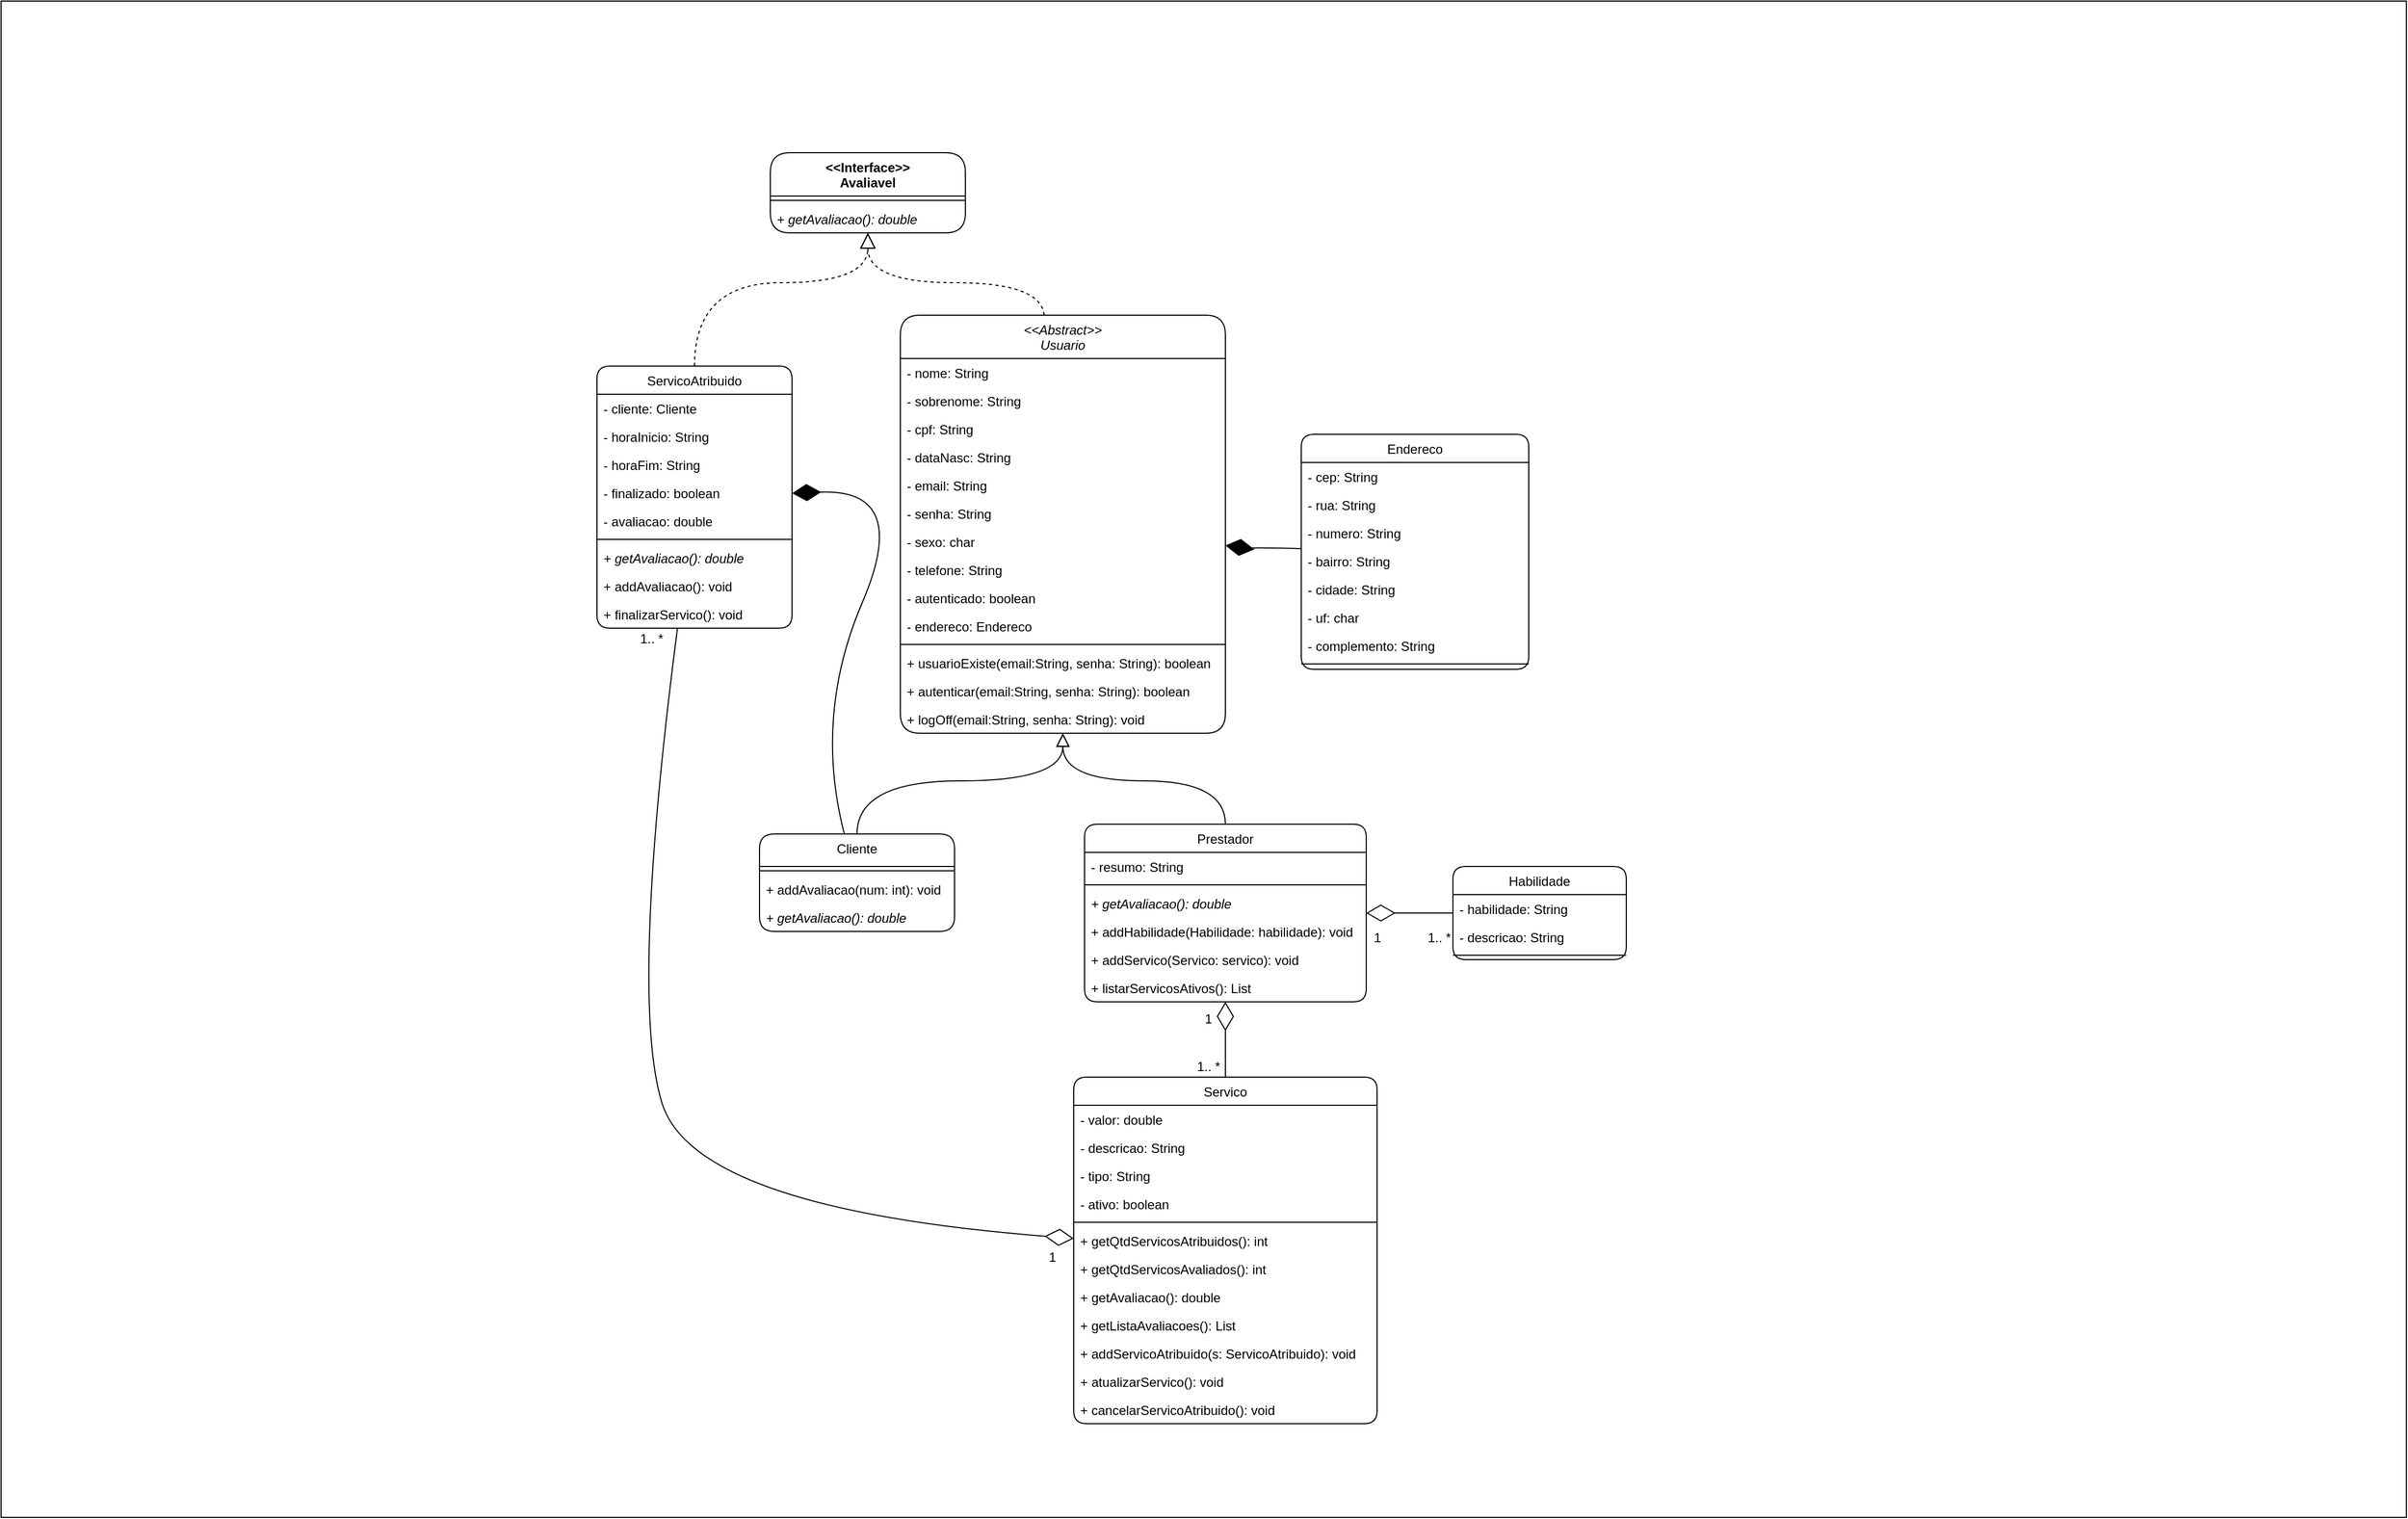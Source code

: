 <mxfile version="15.8.4" type="device"><diagram id="C5RBs43oDa-KdzZeNtuy" name="Page-1"><mxGraphModel dx="1213" dy="1068" grid="1" gridSize="10" guides="1" tooltips="1" connect="1" arrows="1" fold="1" page="0" pageScale="1" pageWidth="827" pageHeight="1169" math="0" shadow="0"><root><mxCell id="WIyWlLk6GJQsqaUBKTNV-0"/><mxCell id="WIyWlLk6GJQsqaUBKTNV-1" parent="WIyWlLk6GJQsqaUBKTNV-0"/><mxCell id="zyn8WXvZaIH6lFAB2aI0-0" value="" style="rounded=0;whiteSpace=wrap;html=1;" parent="WIyWlLk6GJQsqaUBKTNV-1" vertex="1"><mxGeometry x="-680" y="-440" width="2220" height="1400" as="geometry"/></mxCell><mxCell id="zkfFHV4jXpPFQw0GAbJ--0" value="&lt;&lt;Abstract&gt;&gt;&#10;Usuario" style="swimlane;fontStyle=2;align=center;verticalAlign=top;childLayout=stackLayout;horizontal=1;startSize=40;horizontalStack=0;resizeParent=1;resizeLast=0;collapsible=1;marginBottom=0;shadow=0;strokeWidth=1;rounded=1;" parent="WIyWlLk6GJQsqaUBKTNV-1" vertex="1"><mxGeometry x="150" y="-150" width="300" height="386" as="geometry"><mxRectangle x="230" y="140" width="160" height="26" as="alternateBounds"/></mxGeometry></mxCell><mxCell id="zkfFHV4jXpPFQw0GAbJ--1" value="- nome: String" style="text;align=left;verticalAlign=top;spacingLeft=4;spacingRight=4;overflow=hidden;rotatable=0;points=[[0,0.5],[1,0.5]];portConstraint=eastwest;rounded=1;" parent="zkfFHV4jXpPFQw0GAbJ--0" vertex="1"><mxGeometry y="40" width="300" height="26" as="geometry"/></mxCell><mxCell id="zkfFHV4jXpPFQw0GAbJ--2" value="- sobrenome: String" style="text;align=left;verticalAlign=top;spacingLeft=4;spacingRight=4;overflow=hidden;rotatable=0;points=[[0,0.5],[1,0.5]];portConstraint=eastwest;shadow=0;html=0;rounded=1;" parent="zkfFHV4jXpPFQw0GAbJ--0" vertex="1"><mxGeometry y="66" width="300" height="26" as="geometry"/></mxCell><mxCell id="zkfFHV4jXpPFQw0GAbJ--3" value="- cpf: String" style="text;align=left;verticalAlign=top;spacingLeft=4;spacingRight=4;overflow=hidden;rotatable=0;points=[[0,0.5],[1,0.5]];portConstraint=eastwest;shadow=0;html=0;rounded=1;" parent="zkfFHV4jXpPFQw0GAbJ--0" vertex="1"><mxGeometry y="92" width="300" height="26" as="geometry"/></mxCell><mxCell id="D8WixACL9fSEaVHudQqP-8" value="- dataNasc: String" style="text;align=left;verticalAlign=top;spacingLeft=4;spacingRight=4;overflow=hidden;rotatable=0;points=[[0,0.5],[1,0.5]];portConstraint=eastwest;shadow=0;html=0;rounded=1;" parent="zkfFHV4jXpPFQw0GAbJ--0" vertex="1"><mxGeometry y="118" width="300" height="26" as="geometry"/></mxCell><mxCell id="D8WixACL9fSEaVHudQqP-5" value="- email: String" style="text;align=left;verticalAlign=top;spacingLeft=4;spacingRight=4;overflow=hidden;rotatable=0;points=[[0,0.5],[1,0.5]];portConstraint=eastwest;shadow=0;html=0;rounded=1;" parent="zkfFHV4jXpPFQw0GAbJ--0" vertex="1"><mxGeometry y="144" width="300" height="26" as="geometry"/></mxCell><mxCell id="D8WixACL9fSEaVHudQqP-6" value="- senha: String" style="text;align=left;verticalAlign=top;spacingLeft=4;spacingRight=4;overflow=hidden;rotatable=0;points=[[0,0.5],[1,0.5]];portConstraint=eastwest;shadow=0;html=0;rounded=1;" parent="zkfFHV4jXpPFQw0GAbJ--0" vertex="1"><mxGeometry y="170" width="300" height="26" as="geometry"/></mxCell><mxCell id="D8WixACL9fSEaVHudQqP-7" value="- sexo: char" style="text;align=left;verticalAlign=top;spacingLeft=4;spacingRight=4;overflow=hidden;rotatable=0;points=[[0,0.5],[1,0.5]];portConstraint=eastwest;shadow=0;html=0;rounded=1;" parent="zkfFHV4jXpPFQw0GAbJ--0" vertex="1"><mxGeometry y="196" width="300" height="26" as="geometry"/></mxCell><mxCell id="D8WixACL9fSEaVHudQqP-4" value="- telefone: String" style="text;align=left;verticalAlign=top;spacingLeft=4;spacingRight=4;overflow=hidden;rotatable=0;points=[[0,0.5],[1,0.5]];portConstraint=eastwest;shadow=0;html=0;rounded=1;" parent="zkfFHV4jXpPFQw0GAbJ--0" vertex="1"><mxGeometry y="222" width="300" height="26" as="geometry"/></mxCell><mxCell id="dWXw0dy_GpNB4aG-Jk_U-0" value="- autenticado: boolean" style="text;align=left;verticalAlign=top;spacingLeft=4;spacingRight=4;overflow=hidden;rotatable=0;points=[[0,0.5],[1,0.5]];portConstraint=eastwest;shadow=0;html=0;rounded=1;" parent="zkfFHV4jXpPFQw0GAbJ--0" vertex="1"><mxGeometry y="248" width="300" height="26" as="geometry"/></mxCell><mxCell id="D8WixACL9fSEaVHudQqP-12" value="- endereco: Endereco" style="text;align=left;verticalAlign=top;spacingLeft=4;spacingRight=4;overflow=hidden;rotatable=0;points=[[0,0.5],[1,0.5]];portConstraint=eastwest;shadow=0;html=0;rounded=1;" parent="zkfFHV4jXpPFQw0GAbJ--0" vertex="1"><mxGeometry y="274" width="300" height="26" as="geometry"/></mxCell><mxCell id="zkfFHV4jXpPFQw0GAbJ--4" value="" style="line;html=1;strokeWidth=1;align=left;verticalAlign=middle;spacingTop=-1;spacingLeft=3;spacingRight=3;rotatable=0;labelPosition=right;points=[];portConstraint=eastwest;rounded=1;" parent="zkfFHV4jXpPFQw0GAbJ--0" vertex="1"><mxGeometry y="300" width="300" height="8" as="geometry"/></mxCell><mxCell id="VQRVEhtyrzhf-ed0YvSU-0" value="+ usuarioExiste(email:String, senha: String): boolean" style="text;align=left;verticalAlign=top;spacingLeft=4;spacingRight=4;overflow=hidden;rotatable=0;points=[[0,0.5],[1,0.5]];portConstraint=eastwest;shadow=0;html=0;fontStyle=0;rounded=1;" parent="zkfFHV4jXpPFQw0GAbJ--0" vertex="1"><mxGeometry y="308" width="300" height="26" as="geometry"/></mxCell><mxCell id="WeX24W2AgefdUhldAB5h-1" value="+ autenticar(email:String, senha: String): boolean" style="text;align=left;verticalAlign=top;spacingLeft=4;spacingRight=4;overflow=hidden;rotatable=0;points=[[0,0.5],[1,0.5]];portConstraint=eastwest;shadow=0;html=0;fontStyle=0;rounded=1;" parent="zkfFHV4jXpPFQw0GAbJ--0" vertex="1"><mxGeometry y="334" width="300" height="26" as="geometry"/></mxCell><mxCell id="QJq_XfztTQXXngEvOtXv-24" value="+ logOff(email:String, senha: String): void" style="text;align=left;verticalAlign=top;spacingLeft=4;spacingRight=4;overflow=hidden;rotatable=0;points=[[0,0.5],[1,0.5]];portConstraint=eastwest;shadow=0;html=0;fontStyle=0;rounded=1;" parent="zkfFHV4jXpPFQw0GAbJ--0" vertex="1"><mxGeometry y="360" width="300" height="26" as="geometry"/></mxCell><mxCell id="zkfFHV4jXpPFQw0GAbJ--6" value="Cliente" style="swimlane;fontStyle=0;align=center;verticalAlign=top;childLayout=stackLayout;horizontal=1;startSize=30;horizontalStack=0;resizeParent=1;resizeLast=0;collapsible=1;marginBottom=0;shadow=0;strokeWidth=1;rounded=1;" parent="WIyWlLk6GJQsqaUBKTNV-1" vertex="1"><mxGeometry x="20" y="329" width="180" height="90" as="geometry"><mxRectangle x="130" y="380" width="160" height="26" as="alternateBounds"/></mxGeometry></mxCell><mxCell id="zkfFHV4jXpPFQw0GAbJ--9" value="" style="line;html=1;strokeWidth=1;align=left;verticalAlign=middle;spacingTop=-1;spacingLeft=3;spacingRight=3;rotatable=0;labelPosition=right;points=[];portConstraint=eastwest;rounded=1;" parent="zkfFHV4jXpPFQw0GAbJ--6" vertex="1"><mxGeometry y="30" width="180" height="8" as="geometry"/></mxCell><mxCell id="QJq_XfztTQXXngEvOtXv-13" value="+ addAvaliacao(num: int): void" style="text;strokeColor=none;fillColor=none;align=left;verticalAlign=top;spacingLeft=4;spacingRight=4;overflow=hidden;rotatable=0;points=[[0,0.5],[1,0.5]];portConstraint=eastwest;fontStyle=0;rounded=1;" parent="zkfFHV4jXpPFQw0GAbJ--6" vertex="1"><mxGeometry y="38" width="180" height="26" as="geometry"/></mxCell><mxCell id="VQRVEhtyrzhf-ed0YvSU-1" value="+ getAvaliacao(): double" style="text;align=left;verticalAlign=top;spacingLeft=4;spacingRight=4;overflow=hidden;rotatable=0;points=[[0,0.5],[1,0.5]];portConstraint=eastwest;shadow=0;html=0;fontStyle=2;rounded=1;" parent="zkfFHV4jXpPFQw0GAbJ--6" vertex="1"><mxGeometry y="64" width="180" height="26" as="geometry"/></mxCell><mxCell id="zkfFHV4jXpPFQw0GAbJ--12" value="" style="endArrow=block;endSize=10;endFill=0;shadow=0;strokeWidth=1;edgeStyle=elbowEdgeStyle;elbow=vertical;entryX=0.5;entryY=1;entryDx=0;entryDy=0;curved=1;startArrow=none;" parent="WIyWlLk6GJQsqaUBKTNV-1" source="zkfFHV4jXpPFQw0GAbJ--6" target="zkfFHV4jXpPFQw0GAbJ--0" edge="1"><mxGeometry width="160" relative="1" as="geometry"><mxPoint x="60" y="220" as="sourcePoint"/><mxPoint x="200" y="203" as="targetPoint"/><Array as="points"><mxPoint x="280" y="280"/><mxPoint x="390" y="320"/><mxPoint x="380" y="300"/></Array></mxGeometry></mxCell><mxCell id="zkfFHV4jXpPFQw0GAbJ--13" value="Prestador" style="swimlane;fontStyle=0;align=center;verticalAlign=top;childLayout=stackLayout;horizontal=1;startSize=26;horizontalStack=0;resizeParent=1;resizeLast=0;collapsible=1;marginBottom=0;shadow=0;strokeWidth=1;rounded=1;" parent="WIyWlLk6GJQsqaUBKTNV-1" vertex="1"><mxGeometry x="320" y="320" width="260" height="164" as="geometry"><mxRectangle x="340" y="380" width="170" height="26" as="alternateBounds"/></mxGeometry></mxCell><mxCell id="zkfFHV4jXpPFQw0GAbJ--14" value="- resumo: String" style="text;align=left;verticalAlign=top;spacingLeft=4;spacingRight=4;overflow=hidden;rotatable=0;points=[[0,0.5],[1,0.5]];portConstraint=eastwest;rounded=1;" parent="zkfFHV4jXpPFQw0GAbJ--13" vertex="1"><mxGeometry y="26" width="260" height="26" as="geometry"/></mxCell><mxCell id="zkfFHV4jXpPFQw0GAbJ--15" value="" style="line;html=1;strokeWidth=1;align=left;verticalAlign=middle;spacingTop=-1;spacingLeft=3;spacingRight=3;rotatable=0;labelPosition=right;points=[];portConstraint=eastwest;rounded=1;" parent="zkfFHV4jXpPFQw0GAbJ--13" vertex="1"><mxGeometry y="52" width="260" height="8" as="geometry"/></mxCell><mxCell id="QJq_XfztTQXXngEvOtXv-20" value="+ getAvaliacao(): double" style="text;strokeColor=none;fillColor=none;align=left;verticalAlign=top;spacingLeft=4;spacingRight=4;overflow=hidden;rotatable=0;points=[[0,0.5],[1,0.5]];portConstraint=eastwest;fontStyle=2;rounded=1;" parent="zkfFHV4jXpPFQw0GAbJ--13" vertex="1"><mxGeometry y="60" width="260" height="26" as="geometry"/></mxCell><mxCell id="D8WixACL9fSEaVHudQqP-20" value="+ addHabilidade(Habilidade: habilidade): void" style="text;align=left;verticalAlign=top;spacingLeft=4;spacingRight=4;overflow=hidden;rotatable=0;points=[[0,0.5],[1,0.5]];portConstraint=eastwest;rounded=1;" parent="zkfFHV4jXpPFQw0GAbJ--13" vertex="1"><mxGeometry y="86" width="260" height="26" as="geometry"/></mxCell><mxCell id="D8WixACL9fSEaVHudQqP-21" value="+ addServico(Servico: servico): void" style="text;align=left;verticalAlign=top;spacingLeft=4;spacingRight=4;overflow=hidden;rotatable=0;points=[[0,0.5],[1,0.5]];portConstraint=eastwest;rounded=1;" parent="zkfFHV4jXpPFQw0GAbJ--13" vertex="1"><mxGeometry y="112" width="260" height="26" as="geometry"/></mxCell><mxCell id="zkfFHV4jXpPFQw0GAbJ--10" value="+ listarServicosAtivos(): List" style="text;align=left;verticalAlign=top;spacingLeft=4;spacingRight=4;overflow=hidden;rotatable=0;points=[[0,0.5],[1,0.5]];portConstraint=eastwest;fontStyle=0;rounded=1;" parent="zkfFHV4jXpPFQw0GAbJ--13" vertex="1"><mxGeometry y="138" width="260" height="26" as="geometry"/></mxCell><mxCell id="zkfFHV4jXpPFQw0GAbJ--16" value="" style="endArrow=block;endSize=10;endFill=0;shadow=0;strokeWidth=1;edgeStyle=elbowEdgeStyle;elbow=vertical;entryX=0.5;entryY=1;entryDx=0;entryDy=0;curved=1;" parent="WIyWlLk6GJQsqaUBKTNV-1" source="zkfFHV4jXpPFQw0GAbJ--13" target="zkfFHV4jXpPFQw0GAbJ--0" edge="1"><mxGeometry width="160" relative="1" as="geometry"><mxPoint x="210" y="373" as="sourcePoint"/><mxPoint x="310" y="271" as="targetPoint"/><Array as="points"><mxPoint x="280" y="280"/><mxPoint x="400" y="320"/><mxPoint x="470" y="300"/></Array></mxGeometry></mxCell><mxCell id="zkfFHV4jXpPFQw0GAbJ--17" value="Endereco" style="swimlane;fontStyle=0;align=center;verticalAlign=top;childLayout=stackLayout;horizontal=1;startSize=26;horizontalStack=0;resizeParent=1;resizeLast=0;collapsible=1;marginBottom=0;shadow=0;strokeWidth=1;rounded=1;" parent="WIyWlLk6GJQsqaUBKTNV-1" vertex="1"><mxGeometry x="520" y="-40" width="210" height="217" as="geometry"><mxRectangle x="550" y="140" width="160" height="26" as="alternateBounds"/></mxGeometry></mxCell><mxCell id="zkfFHV4jXpPFQw0GAbJ--18" value="- cep: String" style="text;align=left;verticalAlign=top;spacingLeft=4;spacingRight=4;overflow=hidden;rotatable=0;points=[[0,0.5],[1,0.5]];portConstraint=eastwest;rounded=1;" parent="zkfFHV4jXpPFQw0GAbJ--17" vertex="1"><mxGeometry y="26" width="210" height="26" as="geometry"/></mxCell><mxCell id="zkfFHV4jXpPFQw0GAbJ--19" value="- rua: String" style="text;align=left;verticalAlign=top;spacingLeft=4;spacingRight=4;overflow=hidden;rotatable=0;points=[[0,0.5],[1,0.5]];portConstraint=eastwest;shadow=0;html=0;rounded=1;" parent="zkfFHV4jXpPFQw0GAbJ--17" vertex="1"><mxGeometry y="52" width="210" height="26" as="geometry"/></mxCell><mxCell id="zkfFHV4jXpPFQw0GAbJ--20" value="- numero: String" style="text;align=left;verticalAlign=top;spacingLeft=4;spacingRight=4;overflow=hidden;rotatable=0;points=[[0,0.5],[1,0.5]];portConstraint=eastwest;shadow=0;html=0;rounded=1;" parent="zkfFHV4jXpPFQw0GAbJ--17" vertex="1"><mxGeometry y="78" width="210" height="26" as="geometry"/></mxCell><mxCell id="zkfFHV4jXpPFQw0GAbJ--21" value="- bairro: String" style="text;align=left;verticalAlign=top;spacingLeft=4;spacingRight=4;overflow=hidden;rotatable=0;points=[[0,0.5],[1,0.5]];portConstraint=eastwest;shadow=0;html=0;rounded=1;" parent="zkfFHV4jXpPFQw0GAbJ--17" vertex="1"><mxGeometry y="104" width="210" height="26" as="geometry"/></mxCell><mxCell id="zkfFHV4jXpPFQw0GAbJ--22" value="- cidade: String" style="text;align=left;verticalAlign=top;spacingLeft=4;spacingRight=4;overflow=hidden;rotatable=0;points=[[0,0.5],[1,0.5]];portConstraint=eastwest;shadow=0;html=0;rounded=1;" parent="zkfFHV4jXpPFQw0GAbJ--17" vertex="1"><mxGeometry y="130" width="210" height="26" as="geometry"/></mxCell><mxCell id="D8WixACL9fSEaVHudQqP-10" value="- uf: char" style="text;align=left;verticalAlign=top;spacingLeft=4;spacingRight=4;overflow=hidden;rotatable=0;points=[[0,0.5],[1,0.5]];portConstraint=eastwest;shadow=0;html=0;rounded=1;" parent="zkfFHV4jXpPFQw0GAbJ--17" vertex="1"><mxGeometry y="156" width="210" height="26" as="geometry"/></mxCell><mxCell id="D8WixACL9fSEaVHudQqP-9" value="- complemento: String" style="text;align=left;verticalAlign=top;spacingLeft=4;spacingRight=4;overflow=hidden;rotatable=0;points=[[0,0.5],[1,0.5]];portConstraint=eastwest;shadow=0;html=0;rounded=1;" parent="zkfFHV4jXpPFQw0GAbJ--17" vertex="1"><mxGeometry y="182" width="210" height="26" as="geometry"/></mxCell><mxCell id="zkfFHV4jXpPFQw0GAbJ--23" value="" style="line;html=1;strokeWidth=1;align=left;verticalAlign=middle;spacingTop=-1;spacingLeft=3;spacingRight=3;rotatable=0;labelPosition=right;points=[];portConstraint=eastwest;rounded=1;" parent="zkfFHV4jXpPFQw0GAbJ--17" vertex="1"><mxGeometry y="208" width="210" height="8" as="geometry"/></mxCell><mxCell id="D8WixACL9fSEaVHudQqP-0" value="Habilidade&#10;" style="swimlane;fontStyle=0;align=center;verticalAlign=top;childLayout=stackLayout;horizontal=1;startSize=26;horizontalStack=0;resizeParent=1;resizeLast=0;collapsible=1;marginBottom=0;shadow=0;strokeWidth=1;rounded=1;" parent="WIyWlLk6GJQsqaUBKTNV-1" vertex="1"><mxGeometry x="660" y="359" width="160" height="86" as="geometry"><mxRectangle x="340" y="380" width="170" height="26" as="alternateBounds"/></mxGeometry></mxCell><mxCell id="D8WixACL9fSEaVHudQqP-1" value="- habilidade: String" style="text;align=left;verticalAlign=top;spacingLeft=4;spacingRight=4;overflow=hidden;rotatable=0;points=[[0,0.5],[1,0.5]];portConstraint=eastwest;rounded=1;" parent="D8WixACL9fSEaVHudQqP-0" vertex="1"><mxGeometry y="26" width="160" height="26" as="geometry"/></mxCell><mxCell id="D8WixACL9fSEaVHudQqP-13" value="- descricao: String" style="text;align=left;verticalAlign=top;spacingLeft=4;spacingRight=4;overflow=hidden;rotatable=0;points=[[0,0.5],[1,0.5]];portConstraint=eastwest;rounded=1;" parent="D8WixACL9fSEaVHudQqP-0" vertex="1"><mxGeometry y="52" width="160" height="26" as="geometry"/></mxCell><mxCell id="D8WixACL9fSEaVHudQqP-2" value="" style="line;html=1;strokeWidth=1;align=left;verticalAlign=middle;spacingTop=-1;spacingLeft=3;spacingRight=3;rotatable=0;labelPosition=right;points=[];portConstraint=eastwest;rounded=1;" parent="D8WixACL9fSEaVHudQqP-0" vertex="1"><mxGeometry y="78" width="160" height="8" as="geometry"/></mxCell><mxCell id="D8WixACL9fSEaVHudQqP-3" value="" style="endArrow=diamondThin;endFill=0;endSize=24;html=1;curved=1;" parent="WIyWlLk6GJQsqaUBKTNV-1" source="D8WixACL9fSEaVHudQqP-0" target="zkfFHV4jXpPFQw0GAbJ--13" edge="1"><mxGeometry width="160" relative="1" as="geometry"><mxPoint x="340" y="360" as="sourcePoint"/><mxPoint x="500" y="360" as="targetPoint"/></mxGeometry></mxCell><mxCell id="D8WixACL9fSEaVHudQqP-11" value="" style="endArrow=diamondThin;endFill=1;endSize=24;html=1;curved=1;" parent="WIyWlLk6GJQsqaUBKTNV-1" source="zkfFHV4jXpPFQw0GAbJ--17" target="zkfFHV4jXpPFQw0GAbJ--0" edge="1"><mxGeometry width="160" relative="1" as="geometry"><mxPoint x="520" y="160" as="sourcePoint"/><mxPoint x="680" y="160" as="targetPoint"/><Array as="points"><mxPoint x="460" y="64"/></Array></mxGeometry></mxCell><mxCell id="D8WixACL9fSEaVHudQqP-15" value="Servico" style="swimlane;fontStyle=0;align=center;verticalAlign=top;childLayout=stackLayout;horizontal=1;startSize=26;horizontalStack=0;resizeParent=1;resizeLast=0;collapsible=1;marginBottom=0;shadow=0;strokeWidth=1;rounded=1;" parent="WIyWlLk6GJQsqaUBKTNV-1" vertex="1"><mxGeometry x="310" y="553.5" width="280" height="320" as="geometry"><mxRectangle x="340" y="380" width="170" height="26" as="alternateBounds"/></mxGeometry></mxCell><mxCell id="D8WixACL9fSEaVHudQqP-16" value="- valor: double" style="text;align=left;verticalAlign=top;spacingLeft=4;spacingRight=4;overflow=hidden;rotatable=0;points=[[0,0.5],[1,0.5]];portConstraint=eastwest;rounded=1;" parent="D8WixACL9fSEaVHudQqP-15" vertex="1"><mxGeometry y="26" width="280" height="26" as="geometry"/></mxCell><mxCell id="D8WixACL9fSEaVHudQqP-17" value="- descricao: String" style="text;align=left;verticalAlign=top;spacingLeft=4;spacingRight=4;overflow=hidden;rotatable=0;points=[[0,0.5],[1,0.5]];portConstraint=eastwest;rounded=1;" parent="D8WixACL9fSEaVHudQqP-15" vertex="1"><mxGeometry y="52" width="280" height="26" as="geometry"/></mxCell><mxCell id="D8WixACL9fSEaVHudQqP-26" value="- tipo: String" style="text;align=left;verticalAlign=top;spacingLeft=4;spacingRight=4;overflow=hidden;rotatable=0;points=[[0,0.5],[1,0.5]];portConstraint=eastwest;rounded=1;" parent="D8WixACL9fSEaVHudQqP-15" vertex="1"><mxGeometry y="78" width="280" height="26" as="geometry"/></mxCell><mxCell id="hD7npg4LWTfFkysgxSxe-1" value="- ativo: boolean" style="text;align=left;verticalAlign=top;spacingLeft=4;spacingRight=4;overflow=hidden;rotatable=0;points=[[0,0.5],[1,0.5]];portConstraint=eastwest;rounded=1;" parent="D8WixACL9fSEaVHudQqP-15" vertex="1"><mxGeometry y="104" width="280" height="26" as="geometry"/></mxCell><mxCell id="D8WixACL9fSEaVHudQqP-18" value="" style="line;html=1;strokeWidth=1;align=left;verticalAlign=middle;spacingTop=-1;spacingLeft=3;spacingRight=3;rotatable=0;labelPosition=right;points=[];portConstraint=eastwest;rounded=1;" parent="D8WixACL9fSEaVHudQqP-15" vertex="1"><mxGeometry y="130" width="280" height="8" as="geometry"/></mxCell><mxCell id="QJq_XfztTQXXngEvOtXv-19" value="+ getQtdServicosAtribuidos(): int" style="text;align=left;verticalAlign=top;spacingLeft=4;spacingRight=4;overflow=hidden;rotatable=0;points=[[0,0.5],[1,0.5]];portConstraint=eastwest;fontStyle=0;rounded=1;" parent="D8WixACL9fSEaVHudQqP-15" vertex="1"><mxGeometry y="138" width="280" height="26" as="geometry"/></mxCell><mxCell id="3nd6FxYxtvyySITt42S5-1" value="+ getQtdServicosAvaliados(): int" style="text;align=left;verticalAlign=top;spacingLeft=4;spacingRight=4;overflow=hidden;rotatable=0;points=[[0,0.5],[1,0.5]];portConstraint=eastwest;fontStyle=0;rounded=1;" parent="D8WixACL9fSEaVHudQqP-15" vertex="1"><mxGeometry y="164" width="280" height="26" as="geometry"/></mxCell><mxCell id="QJq_XfztTQXXngEvOtXv-18" value="+ getAvaliacao(): double" style="text;strokeColor=none;fillColor=none;align=left;verticalAlign=top;spacingLeft=4;spacingRight=4;overflow=hidden;rotatable=0;points=[[0,0.5],[1,0.5]];portConstraint=eastwest;fontStyle=0;rounded=1;" parent="D8WixACL9fSEaVHudQqP-15" vertex="1"><mxGeometry y="190" width="280" height="26" as="geometry"/></mxCell><mxCell id="3nd6FxYxtvyySITt42S5-2" value="+ getListaAvaliacoes(): List" style="text;strokeColor=none;fillColor=none;align=left;verticalAlign=top;spacingLeft=4;spacingRight=4;overflow=hidden;rotatable=0;points=[[0,0.5],[1,0.5]];portConstraint=eastwest;fontStyle=0;rounded=1;" parent="D8WixACL9fSEaVHudQqP-15" vertex="1"><mxGeometry y="216" width="280" height="26" as="geometry"/></mxCell><mxCell id="QJq_XfztTQXXngEvOtXv-10" value="+ addServicoAtribuido(s: ServicoAtribuido): void" style="text;align=left;verticalAlign=top;spacingLeft=4;spacingRight=4;overflow=hidden;rotatable=0;points=[[0,0.5],[1,0.5]];portConstraint=eastwest;fontStyle=0;rounded=1;" parent="D8WixACL9fSEaVHudQqP-15" vertex="1"><mxGeometry y="242" width="280" height="26" as="geometry"/></mxCell><mxCell id="dWXw0dy_GpNB4aG-Jk_U-10" value="+ atualizarServico(): void" style="text;align=left;verticalAlign=top;spacingLeft=4;spacingRight=4;overflow=hidden;rotatable=0;points=[[0,0.5],[1,0.5]];portConstraint=eastwest;fontStyle=0;rounded=1;" parent="D8WixACL9fSEaVHudQqP-15" vertex="1"><mxGeometry y="268" width="280" height="26" as="geometry"/></mxCell><mxCell id="dWXw0dy_GpNB4aG-Jk_U-12" value="+ cancelarServicoAtribuido(): void" style="text;align=left;verticalAlign=top;spacingLeft=4;spacingRight=4;overflow=hidden;rotatable=0;points=[[0,0.5],[1,0.5]];portConstraint=eastwest;fontStyle=0;rounded=1;" parent="D8WixACL9fSEaVHudQqP-15" vertex="1"><mxGeometry y="294" width="280" height="26" as="geometry"/></mxCell><mxCell id="D8WixACL9fSEaVHudQqP-19" value="" style="endArrow=diamondThin;endFill=0;endSize=24;html=1;curved=1;" parent="WIyWlLk6GJQsqaUBKTNV-1" source="D8WixACL9fSEaVHudQqP-15" target="zkfFHV4jXpPFQw0GAbJ--13" edge="1"><mxGeometry width="160" relative="1" as="geometry"><mxPoint x="400" y="490" as="sourcePoint"/><mxPoint x="420" y="456" as="targetPoint"/><Array as="points"/></mxGeometry></mxCell><mxCell id="D8WixACL9fSEaVHudQqP-27" value="1.. *" style="text;html=1;align=center;verticalAlign=middle;resizable=0;points=[];autosize=1;strokeColor=none;fillColor=none;rounded=1;" parent="WIyWlLk6GJQsqaUBKTNV-1" vertex="1"><mxGeometry x="414" y="533.5" width="40" height="20" as="geometry"/></mxCell><mxCell id="D8WixACL9fSEaVHudQqP-28" value="1" style="text;html=1;align=center;verticalAlign=middle;resizable=0;points=[];autosize=1;strokeColor=none;fillColor=none;rounded=1;" parent="WIyWlLk6GJQsqaUBKTNV-1" vertex="1"><mxGeometry x="424" y="490" width="20" height="20" as="geometry"/></mxCell><mxCell id="D8WixACL9fSEaVHudQqP-29" value="1.. *" style="text;html=1;align=center;verticalAlign=middle;resizable=0;points=[];autosize=1;strokeColor=none;fillColor=none;rounded=1;" parent="WIyWlLk6GJQsqaUBKTNV-1" vertex="1"><mxGeometry x="627" y="415" width="40" height="20" as="geometry"/></mxCell><mxCell id="D8WixACL9fSEaVHudQqP-30" value="1" style="text;html=1;align=center;verticalAlign=middle;resizable=0;points=[];autosize=1;strokeColor=none;fillColor=none;rounded=1;" parent="WIyWlLk6GJQsqaUBKTNV-1" vertex="1"><mxGeometry x="580" y="415" width="20" height="20" as="geometry"/></mxCell><mxCell id="dWXw0dy_GpNB4aG-Jk_U-1" value="ServicoAtribuido" style="swimlane;fontStyle=0;align=center;verticalAlign=top;childLayout=stackLayout;horizontal=1;startSize=26;horizontalStack=0;resizeParent=1;resizeLast=0;collapsible=1;marginBottom=0;shadow=0;strokeWidth=1;rounded=1;" parent="WIyWlLk6GJQsqaUBKTNV-1" vertex="1"><mxGeometry x="-130" y="-103" width="180" height="242" as="geometry"><mxRectangle x="340" y="380" width="170" height="26" as="alternateBounds"/></mxGeometry></mxCell><mxCell id="dWXw0dy_GpNB4aG-Jk_U-8" value="- cliente: Cliente" style="text;align=left;verticalAlign=top;spacingLeft=4;spacingRight=4;overflow=hidden;rotatable=0;points=[[0,0.5],[1,0.5]];portConstraint=eastwest;rounded=1;" parent="dWXw0dy_GpNB4aG-Jk_U-1" vertex="1"><mxGeometry y="26" width="180" height="26" as="geometry"/></mxCell><mxCell id="QJq_XfztTQXXngEvOtXv-21" value="- horaInicio: String" style="text;align=left;verticalAlign=top;spacingLeft=4;spacingRight=4;overflow=hidden;rotatable=0;points=[[0,0.5],[1,0.5]];portConstraint=eastwest;rounded=1;" parent="dWXw0dy_GpNB4aG-Jk_U-1" vertex="1"><mxGeometry y="52" width="180" height="26" as="geometry"/></mxCell><mxCell id="dWXw0dy_GpNB4aG-Jk_U-13" value="- horaFim: String" style="text;align=left;verticalAlign=top;spacingLeft=4;spacingRight=4;overflow=hidden;rotatable=0;points=[[0,0.5],[1,0.5]];portConstraint=eastwest;rounded=1;" parent="dWXw0dy_GpNB4aG-Jk_U-1" vertex="1"><mxGeometry y="78" width="180" height="26" as="geometry"/></mxCell><mxCell id="dWXw0dy_GpNB4aG-Jk_U-5" value="- finalizado: boolean" style="text;align=left;verticalAlign=top;spacingLeft=4;spacingRight=4;overflow=hidden;rotatable=0;points=[[0,0.5],[1,0.5]];portConstraint=eastwest;rounded=1;" parent="dWXw0dy_GpNB4aG-Jk_U-1" vertex="1"><mxGeometry y="104" width="180" height="26" as="geometry"/></mxCell><mxCell id="QJq_XfztTQXXngEvOtXv-22" value="- avaliacao: double" style="text;align=left;verticalAlign=top;spacingLeft=4;spacingRight=4;overflow=hidden;rotatable=0;points=[[0,0.5],[1,0.5]];portConstraint=eastwest;rounded=1;" parent="dWXw0dy_GpNB4aG-Jk_U-1" vertex="1"><mxGeometry y="130" width="180" height="26" as="geometry"/></mxCell><mxCell id="dWXw0dy_GpNB4aG-Jk_U-6" value="" style="line;html=1;strokeWidth=1;align=left;verticalAlign=middle;spacingTop=-1;spacingLeft=3;spacingRight=3;rotatable=0;labelPosition=right;points=[];portConstraint=eastwest;rounded=1;" parent="dWXw0dy_GpNB4aG-Jk_U-1" vertex="1"><mxGeometry y="156" width="180" height="8" as="geometry"/></mxCell><mxCell id="QJq_XfztTQXXngEvOtXv-23" value="+ getAvaliacao(): double" style="text;strokeColor=none;fillColor=none;align=left;verticalAlign=top;spacingLeft=4;spacingRight=4;overflow=hidden;rotatable=0;points=[[0,0.5],[1,0.5]];portConstraint=eastwest;fontStyle=2;rounded=1;" parent="dWXw0dy_GpNB4aG-Jk_U-1" vertex="1"><mxGeometry y="164" width="180" height="26" as="geometry"/></mxCell><mxCell id="hD7npg4LWTfFkysgxSxe-2" value="+ addAvaliacao(): void" style="text;align=left;verticalAlign=top;spacingLeft=4;spacingRight=4;overflow=hidden;rotatable=0;points=[[0,0.5],[1,0.5]];portConstraint=eastwest;fontStyle=0;rounded=1;" parent="dWXw0dy_GpNB4aG-Jk_U-1" vertex="1"><mxGeometry y="190" width="180" height="26" as="geometry"/></mxCell><mxCell id="3nd6FxYxtvyySITt42S5-0" value="+ finalizarServico(): void" style="text;align=left;verticalAlign=top;spacingLeft=4;spacingRight=4;overflow=hidden;rotatable=0;points=[[0,0.5],[1,0.5]];portConstraint=eastwest;fontStyle=0;rounded=1;" parent="dWXw0dy_GpNB4aG-Jk_U-1" vertex="1"><mxGeometry y="216" width="180" height="26" as="geometry"/></mxCell><mxCell id="D2otkqi-k76KAW8nr6D6-0" value="" style="endArrow=diamondThin;endFill=0;endSize=24;html=1;curved=1;" parent="WIyWlLk6GJQsqaUBKTNV-1" source="dWXw0dy_GpNB4aG-Jk_U-1" target="D8WixACL9fSEaVHudQqP-15" edge="1"><mxGeometry width="160" relative="1" as="geometry"><mxPoint x="430" y="590" as="sourcePoint"/><mxPoint x="590" y="590" as="targetPoint"/><Array as="points"><mxPoint x="-100" y="480"/><mxPoint x="-40" y="675"/></Array></mxGeometry></mxCell><mxCell id="D2otkqi-k76KAW8nr6D6-1" value="1" style="text;html=1;align=center;verticalAlign=middle;resizable=0;points=[];autosize=1;strokeColor=none;fillColor=none;rounded=1;" parent="WIyWlLk6GJQsqaUBKTNV-1" vertex="1"><mxGeometry x="280" y="710" width="20" height="20" as="geometry"/></mxCell><mxCell id="D2otkqi-k76KAW8nr6D6-2" value="1.. *" style="text;html=1;align=center;verticalAlign=middle;resizable=0;points=[];autosize=1;strokeColor=none;fillColor=none;rounded=1;" parent="WIyWlLk6GJQsqaUBKTNV-1" vertex="1"><mxGeometry x="-100" y="139" width="40" height="20" as="geometry"/></mxCell><mxCell id="QJq_XfztTQXXngEvOtXv-0" value="&lt;&lt;Interface&gt;&gt;&#10;Avaliavel" style="swimlane;fontStyle=1;align=center;verticalAlign=top;childLayout=stackLayout;horizontal=1;startSize=40;horizontalStack=0;resizeParent=1;resizeParentMax=0;resizeLast=0;collapsible=1;marginBottom=0;rounded=1;" parent="WIyWlLk6GJQsqaUBKTNV-1" vertex="1"><mxGeometry x="30" y="-300" width="180" height="74" as="geometry"/></mxCell><mxCell id="QJq_XfztTQXXngEvOtXv-2" value="" style="line;strokeWidth=1;fillColor=none;align=left;verticalAlign=middle;spacingTop=-1;spacingLeft=3;spacingRight=3;rotatable=0;labelPosition=right;points=[];portConstraint=eastwest;rounded=1;" parent="QJq_XfztTQXXngEvOtXv-0" vertex="1"><mxGeometry y="40" width="180" height="8" as="geometry"/></mxCell><mxCell id="QJq_XfztTQXXngEvOtXv-3" value="+ getAvaliacao(): double" style="text;strokeColor=none;fillColor=none;align=left;verticalAlign=top;spacingLeft=4;spacingRight=4;overflow=hidden;rotatable=0;points=[[0,0.5],[1,0.5]];portConstraint=eastwest;fontStyle=2;rounded=1;" parent="QJq_XfztTQXXngEvOtXv-0" vertex="1"><mxGeometry y="48" width="180" height="26" as="geometry"/></mxCell><mxCell id="QJq_XfztTQXXngEvOtXv-5" value="" style="endArrow=block;dashed=1;endFill=0;endSize=12;html=1;curved=1;" parent="WIyWlLk6GJQsqaUBKTNV-1" source="dWXw0dy_GpNB4aG-Jk_U-1" target="QJq_XfztTQXXngEvOtXv-0" edge="1"><mxGeometry width="160" relative="1" as="geometry"><mxPoint x="80" y="-200" as="sourcePoint"/><mxPoint x="240" y="-200" as="targetPoint"/><Array as="points"><mxPoint x="-40" y="-180"/><mxPoint x="120" y="-180"/></Array></mxGeometry></mxCell><mxCell id="QJq_XfztTQXXngEvOtXv-6" value="" style="endArrow=block;dashed=1;endFill=0;endSize=12;html=1;curved=1;" parent="WIyWlLk6GJQsqaUBKTNV-1" source="zkfFHV4jXpPFQw0GAbJ--0" target="QJq_XfztTQXXngEvOtXv-0" edge="1"><mxGeometry width="160" relative="1" as="geometry"><mxPoint x="80" y="-220" as="sourcePoint"/><mxPoint x="240" y="-220" as="targetPoint"/><Array as="points"><mxPoint x="280" y="-180"/><mxPoint x="120" y="-180"/></Array></mxGeometry></mxCell><mxCell id="QJq_XfztTQXXngEvOtXv-17" value="" style="endArrow=diamondThin;endFill=1;endSize=24;html=1;rounded=1;curved=1;" parent="WIyWlLk6GJQsqaUBKTNV-1" source="zkfFHV4jXpPFQw0GAbJ--6" target="dWXw0dy_GpNB4aG-Jk_U-1" edge="1"><mxGeometry width="160" relative="1" as="geometry"><mxPoint x="30" y="270" as="sourcePoint"/><mxPoint x="190" y="270" as="targetPoint"/><Array as="points"><mxPoint x="70" y="220"/><mxPoint x="160" y="10"/></Array></mxGeometry></mxCell></root></mxGraphModel></diagram></mxfile>